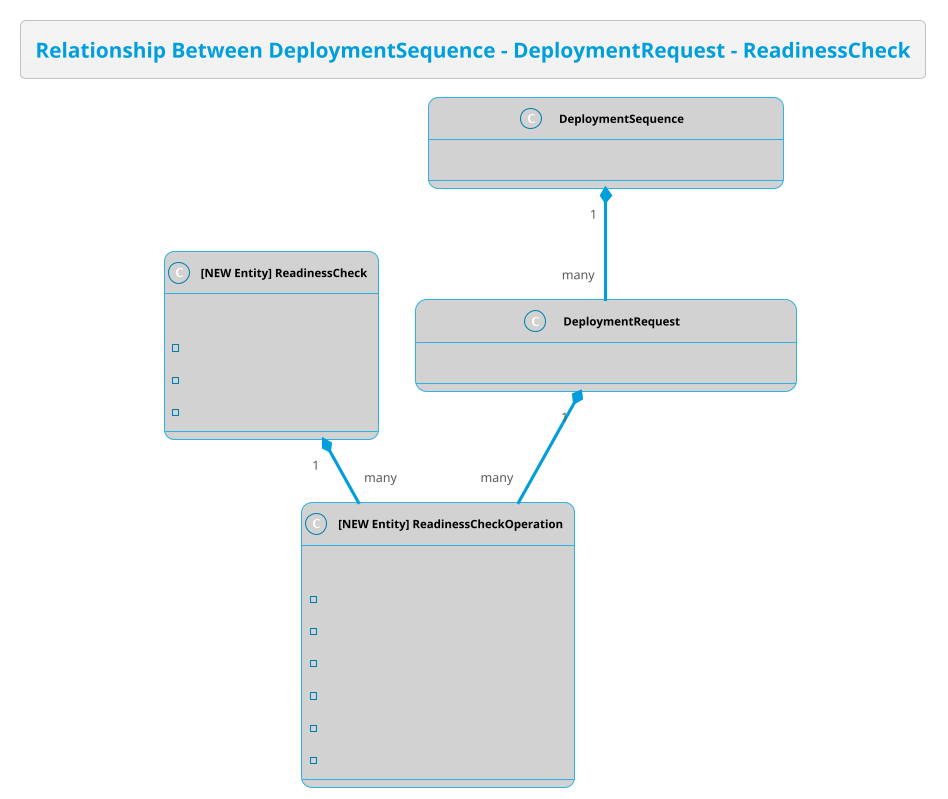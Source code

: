 @startuml
!theme bluegray
skinparam FooterFontColor black
skinparam DatabaseFontColor #007faf
skinparam ClassFontColor black
skinparam ClassBackgroundColor #d2d2d2


title Relationship Between DeploymentSequence - DeploymentRequest - ReadinessCheck

class "<b>DeploymentSequence" as DS {
    current DB: shopee_deployplatform_db.deployment_seq_tab
}
class "<b>DeploymentRequest" as DR {
    current DB : shopee_deployplatform_db.deployment_request_tab
    ' ---
    ' NEW Function Requirements:
    ' - Initialise PreReleaseEvents
    ' - GET PreReleaseEvents
}

class "<b>[NEW Entity] ReadinessCheck" as Readiness {
    Attributes:
    - readiness_check_id
    - display_name
    - default_pics
    ' ---
    ' NEW Function Requirements:
    ' - Update ReadinessCheck
}

class "<b>[NEW Entity] ReadinessCheckOperation" as ReadinessOps {
    Attributes:
    - readiness_check_id
    - deployment_request_id
    - display_name
    - default_pics
    - toggle_timestamp
    - toggle_author
    ' ---
    ' NEW Function Requirements:
    ' - GET ReadinessCheckOps
    ' - Toggle ReadinessCheckOps
    ' - Update ReadinessCheckOps
}

DS "1" *-- "many" DR 
DR "1" *-- "many" ReadinessOps
ReadinessOps "many" -up-* "1" Readiness

@enduml
